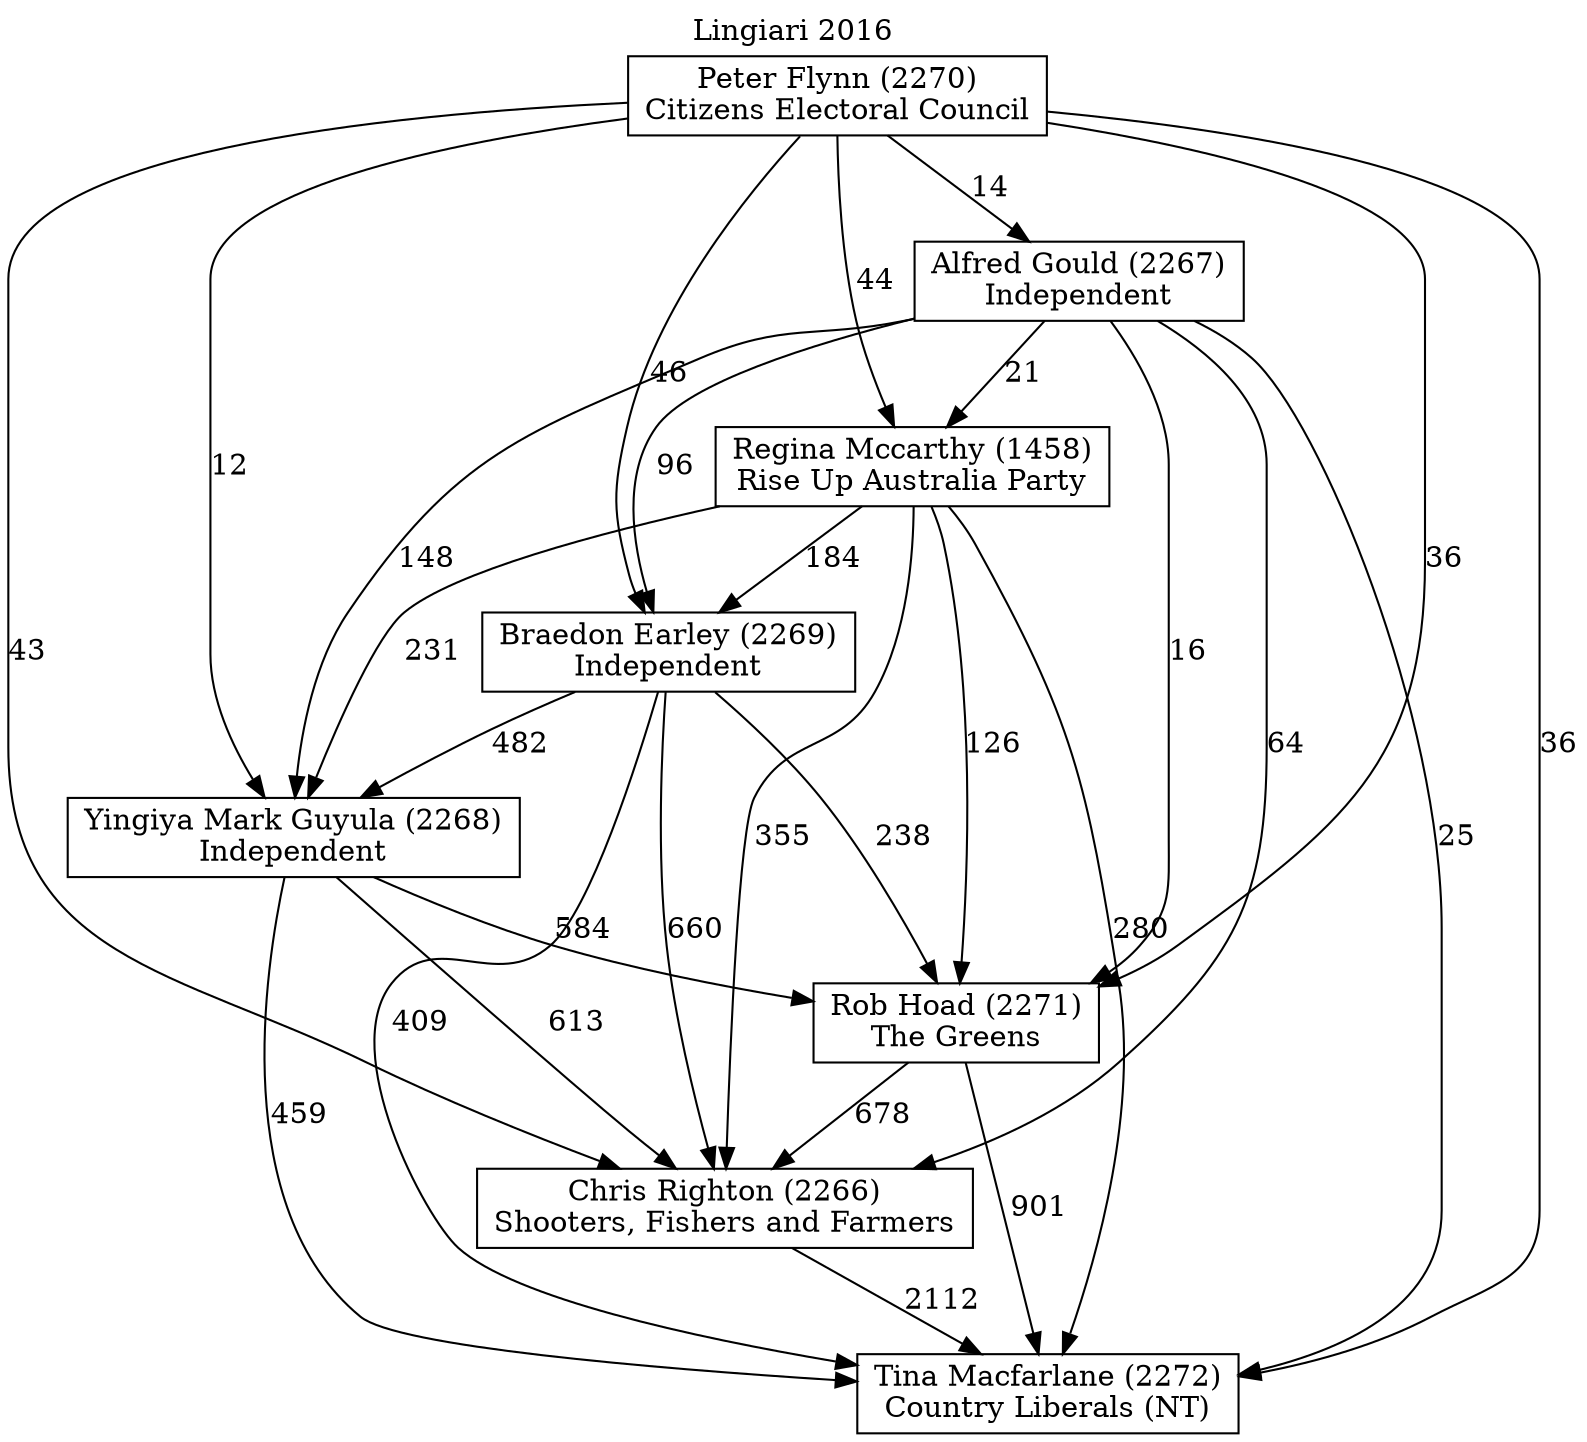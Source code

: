 // House preference flow
digraph "Tina Macfarlane (2272)_Lingiari_2016" {
	graph [label="Lingiari 2016" labelloc=t mclimit=10]
	node [shape=box]
	"Tina Macfarlane (2272)" [label="Tina Macfarlane (2272)
Country Liberals (NT)"]
	"Chris Righton (2266)" [label="Chris Righton (2266)
Shooters, Fishers and Farmers"]
	"Rob Hoad (2271)" [label="Rob Hoad (2271)
The Greens"]
	"Yingiya Mark Guyula (2268)" [label="Yingiya Mark Guyula (2268)
Independent"]
	"Braedon Earley (2269)" [label="Braedon Earley (2269)
Independent"]
	"Regina Mccarthy (1458)" [label="Regina Mccarthy (1458)
Rise Up Australia Party"]
	"Alfred Gould (2267)" [label="Alfred Gould (2267)
Independent"]
	"Peter Flynn (2270)" [label="Peter Flynn (2270)
Citizens Electoral Council"]
	"Chris Righton (2266)" -> "Tina Macfarlane (2272)" [label=2112]
	"Rob Hoad (2271)" -> "Chris Righton (2266)" [label=678]
	"Yingiya Mark Guyula (2268)" -> "Rob Hoad (2271)" [label=584]
	"Braedon Earley (2269)" -> "Yingiya Mark Guyula (2268)" [label=482]
	"Regina Mccarthy (1458)" -> "Braedon Earley (2269)" [label=184]
	"Alfred Gould (2267)" -> "Regina Mccarthy (1458)" [label=21]
	"Peter Flynn (2270)" -> "Alfred Gould (2267)" [label=14]
	"Rob Hoad (2271)" -> "Tina Macfarlane (2272)" [label=901]
	"Yingiya Mark Guyula (2268)" -> "Tina Macfarlane (2272)" [label=459]
	"Braedon Earley (2269)" -> "Tina Macfarlane (2272)" [label=409]
	"Regina Mccarthy (1458)" -> "Tina Macfarlane (2272)" [label=280]
	"Alfred Gould (2267)" -> "Tina Macfarlane (2272)" [label=25]
	"Peter Flynn (2270)" -> "Tina Macfarlane (2272)" [label=36]
	"Peter Flynn (2270)" -> "Regina Mccarthy (1458)" [label=44]
	"Alfred Gould (2267)" -> "Braedon Earley (2269)" [label=96]
	"Peter Flynn (2270)" -> "Braedon Earley (2269)" [label=46]
	"Regina Mccarthy (1458)" -> "Yingiya Mark Guyula (2268)" [label=231]
	"Alfred Gould (2267)" -> "Yingiya Mark Guyula (2268)" [label=148]
	"Peter Flynn (2270)" -> "Yingiya Mark Guyula (2268)" [label=12]
	"Braedon Earley (2269)" -> "Rob Hoad (2271)" [label=238]
	"Regina Mccarthy (1458)" -> "Rob Hoad (2271)" [label=126]
	"Alfred Gould (2267)" -> "Rob Hoad (2271)" [label=16]
	"Peter Flynn (2270)" -> "Rob Hoad (2271)" [label=36]
	"Yingiya Mark Guyula (2268)" -> "Chris Righton (2266)" [label=613]
	"Braedon Earley (2269)" -> "Chris Righton (2266)" [label=660]
	"Regina Mccarthy (1458)" -> "Chris Righton (2266)" [label=355]
	"Alfred Gould (2267)" -> "Chris Righton (2266)" [label=64]
	"Peter Flynn (2270)" -> "Chris Righton (2266)" [label=43]
}

